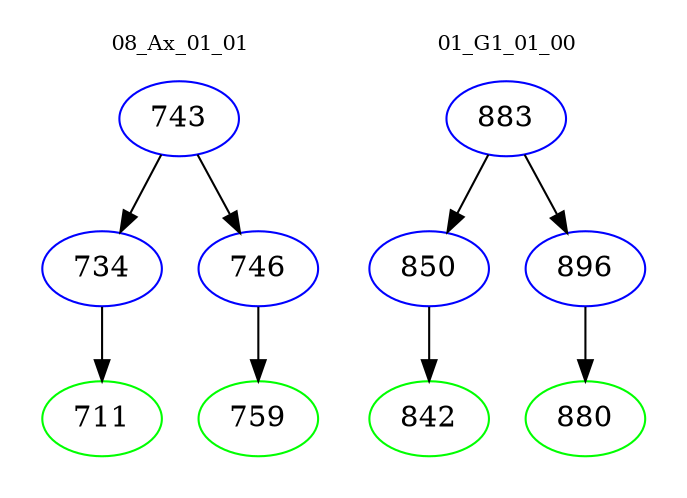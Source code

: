 digraph{
subgraph cluster_0 {
color = white
label = "08_Ax_01_01";
fontsize=10;
T0_743 [label="743", color="blue"]
T0_743 -> T0_734 [color="black"]
T0_734 [label="734", color="blue"]
T0_734 -> T0_711 [color="black"]
T0_711 [label="711", color="green"]
T0_743 -> T0_746 [color="black"]
T0_746 [label="746", color="blue"]
T0_746 -> T0_759 [color="black"]
T0_759 [label="759", color="green"]
}
subgraph cluster_1 {
color = white
label = "01_G1_01_00";
fontsize=10;
T1_883 [label="883", color="blue"]
T1_883 -> T1_850 [color="black"]
T1_850 [label="850", color="blue"]
T1_850 -> T1_842 [color="black"]
T1_842 [label="842", color="green"]
T1_883 -> T1_896 [color="black"]
T1_896 [label="896", color="blue"]
T1_896 -> T1_880 [color="black"]
T1_880 [label="880", color="green"]
}
}

